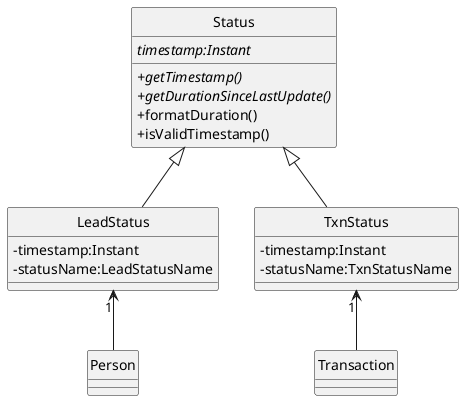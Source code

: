 @startuml
skinparam classAttributeIconSize 0
hide circle


class Person
class LeadStatus
abstract class Status
class Transaction
class TxnStatus

Status <|-- LeadStatus
Status <|-- TxnStatus
LeadStatus "1" <-- Person
TxnStatus "1" <-- Transaction

class Status {
//timestamp:Instant//
//+getTimestamp()//
//+getDurationSinceLastUpdate()//
+formatDuration()
+isValidTimestamp()
}

class Person {
}

class LeadStatus {
-timestamp:Instant
-statusName:LeadStatusName
}

class TxnStatus {
-timestamp:Instant
-statusName:TxnStatusName

}

@enduml
